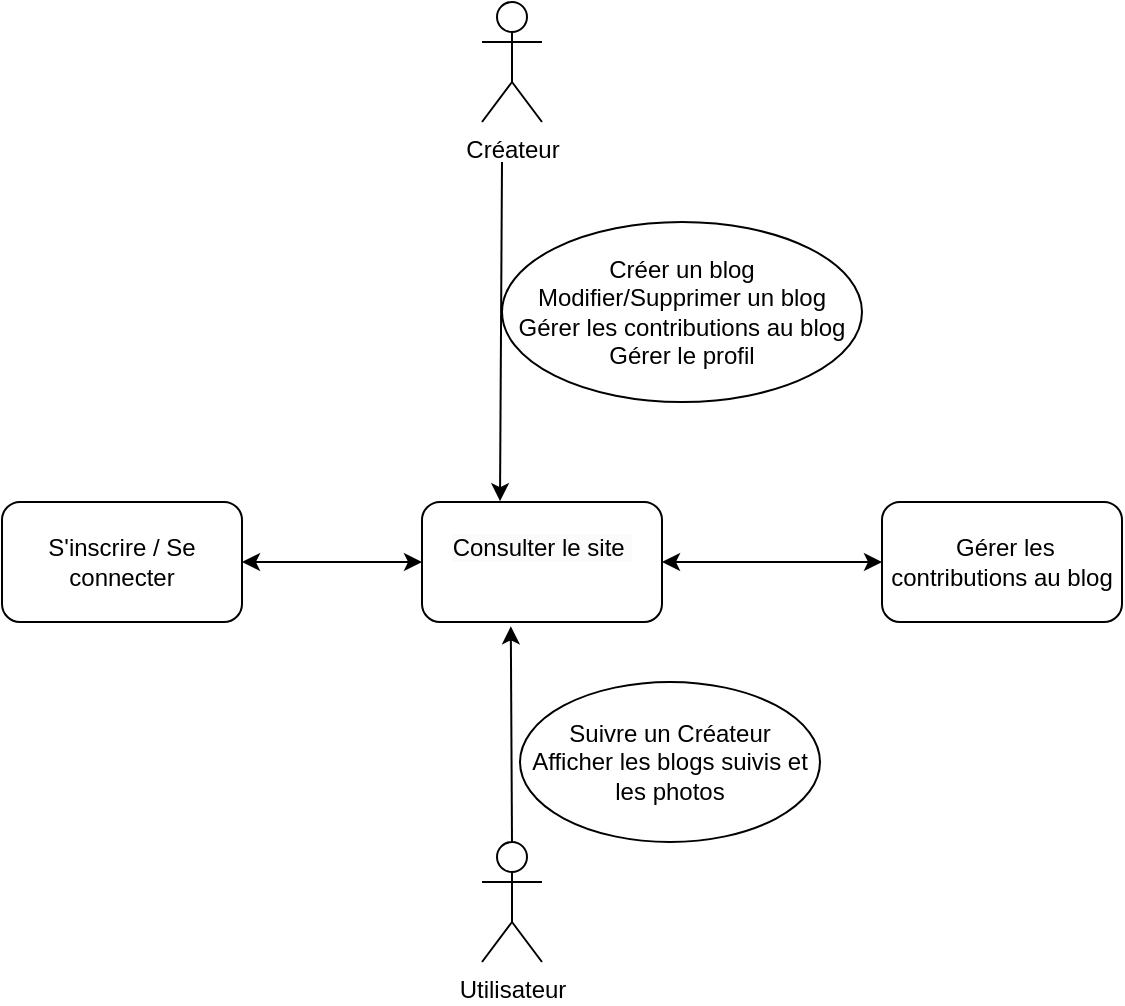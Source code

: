 <mxfile version="24.4.14" type="github">
  <diagram name="Page-1" id="iP8E60EkU045JZIT_PgT">
    <mxGraphModel dx="1793" dy="923" grid="1" gridSize="10" guides="1" tooltips="1" connect="1" arrows="1" fold="1" page="1" pageScale="1" pageWidth="827" pageHeight="1169" math="0" shadow="0">
      <root>
        <mxCell id="0" />
        <mxCell id="1" parent="0" />
        <mxCell id="bFB4HyKUFz65_448LWCl-1" value="Créateur" style="shape=umlActor;verticalLabelPosition=bottom;verticalAlign=top;html=1;outlineConnect=0;" vertex="1" parent="1">
          <mxGeometry x="370" y="370" width="30" height="60" as="geometry" />
        </mxCell>
        <mxCell id="bFB4HyKUFz65_448LWCl-3" value="Utilisateur" style="shape=umlActor;verticalLabelPosition=bottom;verticalAlign=top;html=1;outlineConnect=0;" vertex="1" parent="1">
          <mxGeometry x="370" y="790" width="30" height="60" as="geometry" />
        </mxCell>
        <mxCell id="bFB4HyKUFz65_448LWCl-10" value="Suivre un Créateur&lt;br&gt;Afficher les blogs suivis et les photos" style="ellipse;whiteSpace=wrap;html=1;" vertex="1" parent="1">
          <mxGeometry x="389" y="710" width="150" height="80" as="geometry" />
        </mxCell>
        <mxCell id="bFB4HyKUFz65_448LWCl-24" value="S&#39;inscrire / Se connecter" style="rounded=1;whiteSpace=wrap;html=1;" vertex="1" parent="1">
          <mxGeometry x="130" y="620" width="120" height="60" as="geometry" />
        </mxCell>
        <mxCell id="bFB4HyKUFz65_448LWCl-25" value="&#xa;&lt;span style=&quot;color: rgb(0, 0, 0); font-family: Helvetica; font-size: 12px; font-style: normal; font-variant-ligatures: normal; font-variant-caps: normal; font-weight: 400; letter-spacing: normal; orphans: 2; text-align: center; text-indent: 0px; text-transform: none; widows: 2; word-spacing: 0px; -webkit-text-stroke-width: 0px; white-space: normal; background-color: rgb(251, 251, 251); text-decoration-thickness: initial; text-decoration-style: initial; text-decoration-color: initial; display: inline !important; float: none;&quot;&gt;Consulter le site&amp;nbsp;&lt;/span&gt;&#xa;&#xa;" style="rounded=1;whiteSpace=wrap;html=1;" vertex="1" parent="1">
          <mxGeometry x="340" y="620" width="120" height="60" as="geometry" />
        </mxCell>
        <mxCell id="bFB4HyKUFz65_448LWCl-26" value="&amp;nbsp;Gérer les contributions au blog" style="rounded=1;whiteSpace=wrap;html=1;" vertex="1" parent="1">
          <mxGeometry x="570" y="620" width="120" height="60" as="geometry" />
        </mxCell>
        <mxCell id="bFB4HyKUFz65_448LWCl-28" value="" style="endArrow=classic;startArrow=classic;html=1;rounded=0;exitX=1;exitY=0.5;exitDx=0;exitDy=0;entryX=0;entryY=0.5;entryDx=0;entryDy=0;" edge="1" parent="1" source="bFB4HyKUFz65_448LWCl-24" target="bFB4HyKUFz65_448LWCl-25">
          <mxGeometry width="50" height="50" relative="1" as="geometry">
            <mxPoint x="400" y="630" as="sourcePoint" />
            <mxPoint x="450" y="580" as="targetPoint" />
          </mxGeometry>
        </mxCell>
        <mxCell id="bFB4HyKUFz65_448LWCl-29" value="" style="endArrow=classic;startArrow=classic;html=1;rounded=0;entryX=0;entryY=0.5;entryDx=0;entryDy=0;" edge="1" parent="1" target="bFB4HyKUFz65_448LWCl-26">
          <mxGeometry width="50" height="50" relative="1" as="geometry">
            <mxPoint x="460" y="650" as="sourcePoint" />
            <mxPoint x="510" y="600" as="targetPoint" />
          </mxGeometry>
        </mxCell>
        <mxCell id="bFB4HyKUFz65_448LWCl-30" value="" style="endArrow=classic;html=1;rounded=0;exitX=0.5;exitY=0;exitDx=0;exitDy=0;exitPerimeter=0;entryX=0.37;entryY=1.036;entryDx=0;entryDy=0;entryPerimeter=0;" edge="1" parent="1" source="bFB4HyKUFz65_448LWCl-3" target="bFB4HyKUFz65_448LWCl-25">
          <mxGeometry width="50" height="50" relative="1" as="geometry">
            <mxPoint x="400" y="630" as="sourcePoint" />
            <mxPoint x="450" y="580" as="targetPoint" />
          </mxGeometry>
        </mxCell>
        <mxCell id="bFB4HyKUFz65_448LWCl-31" value="&lt;div&gt;Créer un blog&lt;/div&gt;&lt;div&gt;Modifier/Supprimer un blog&lt;/div&gt;&lt;div&gt;Gérer les contributions au blog&lt;/div&gt;&lt;div&gt;Gérer le profil&lt;/div&gt;" style="ellipse;whiteSpace=wrap;html=1;" vertex="1" parent="1">
          <mxGeometry x="380" y="480" width="180" height="90" as="geometry" />
        </mxCell>
        <mxCell id="bFB4HyKUFz65_448LWCl-32" value="" style="endArrow=classic;html=1;rounded=0;entryX=0.325;entryY=-0.007;entryDx=0;entryDy=0;entryPerimeter=0;" edge="1" parent="1" target="bFB4HyKUFz65_448LWCl-25">
          <mxGeometry width="50" height="50" relative="1" as="geometry">
            <mxPoint x="380" y="450" as="sourcePoint" />
            <mxPoint x="430" y="400" as="targetPoint" />
          </mxGeometry>
        </mxCell>
      </root>
    </mxGraphModel>
  </diagram>
</mxfile>
